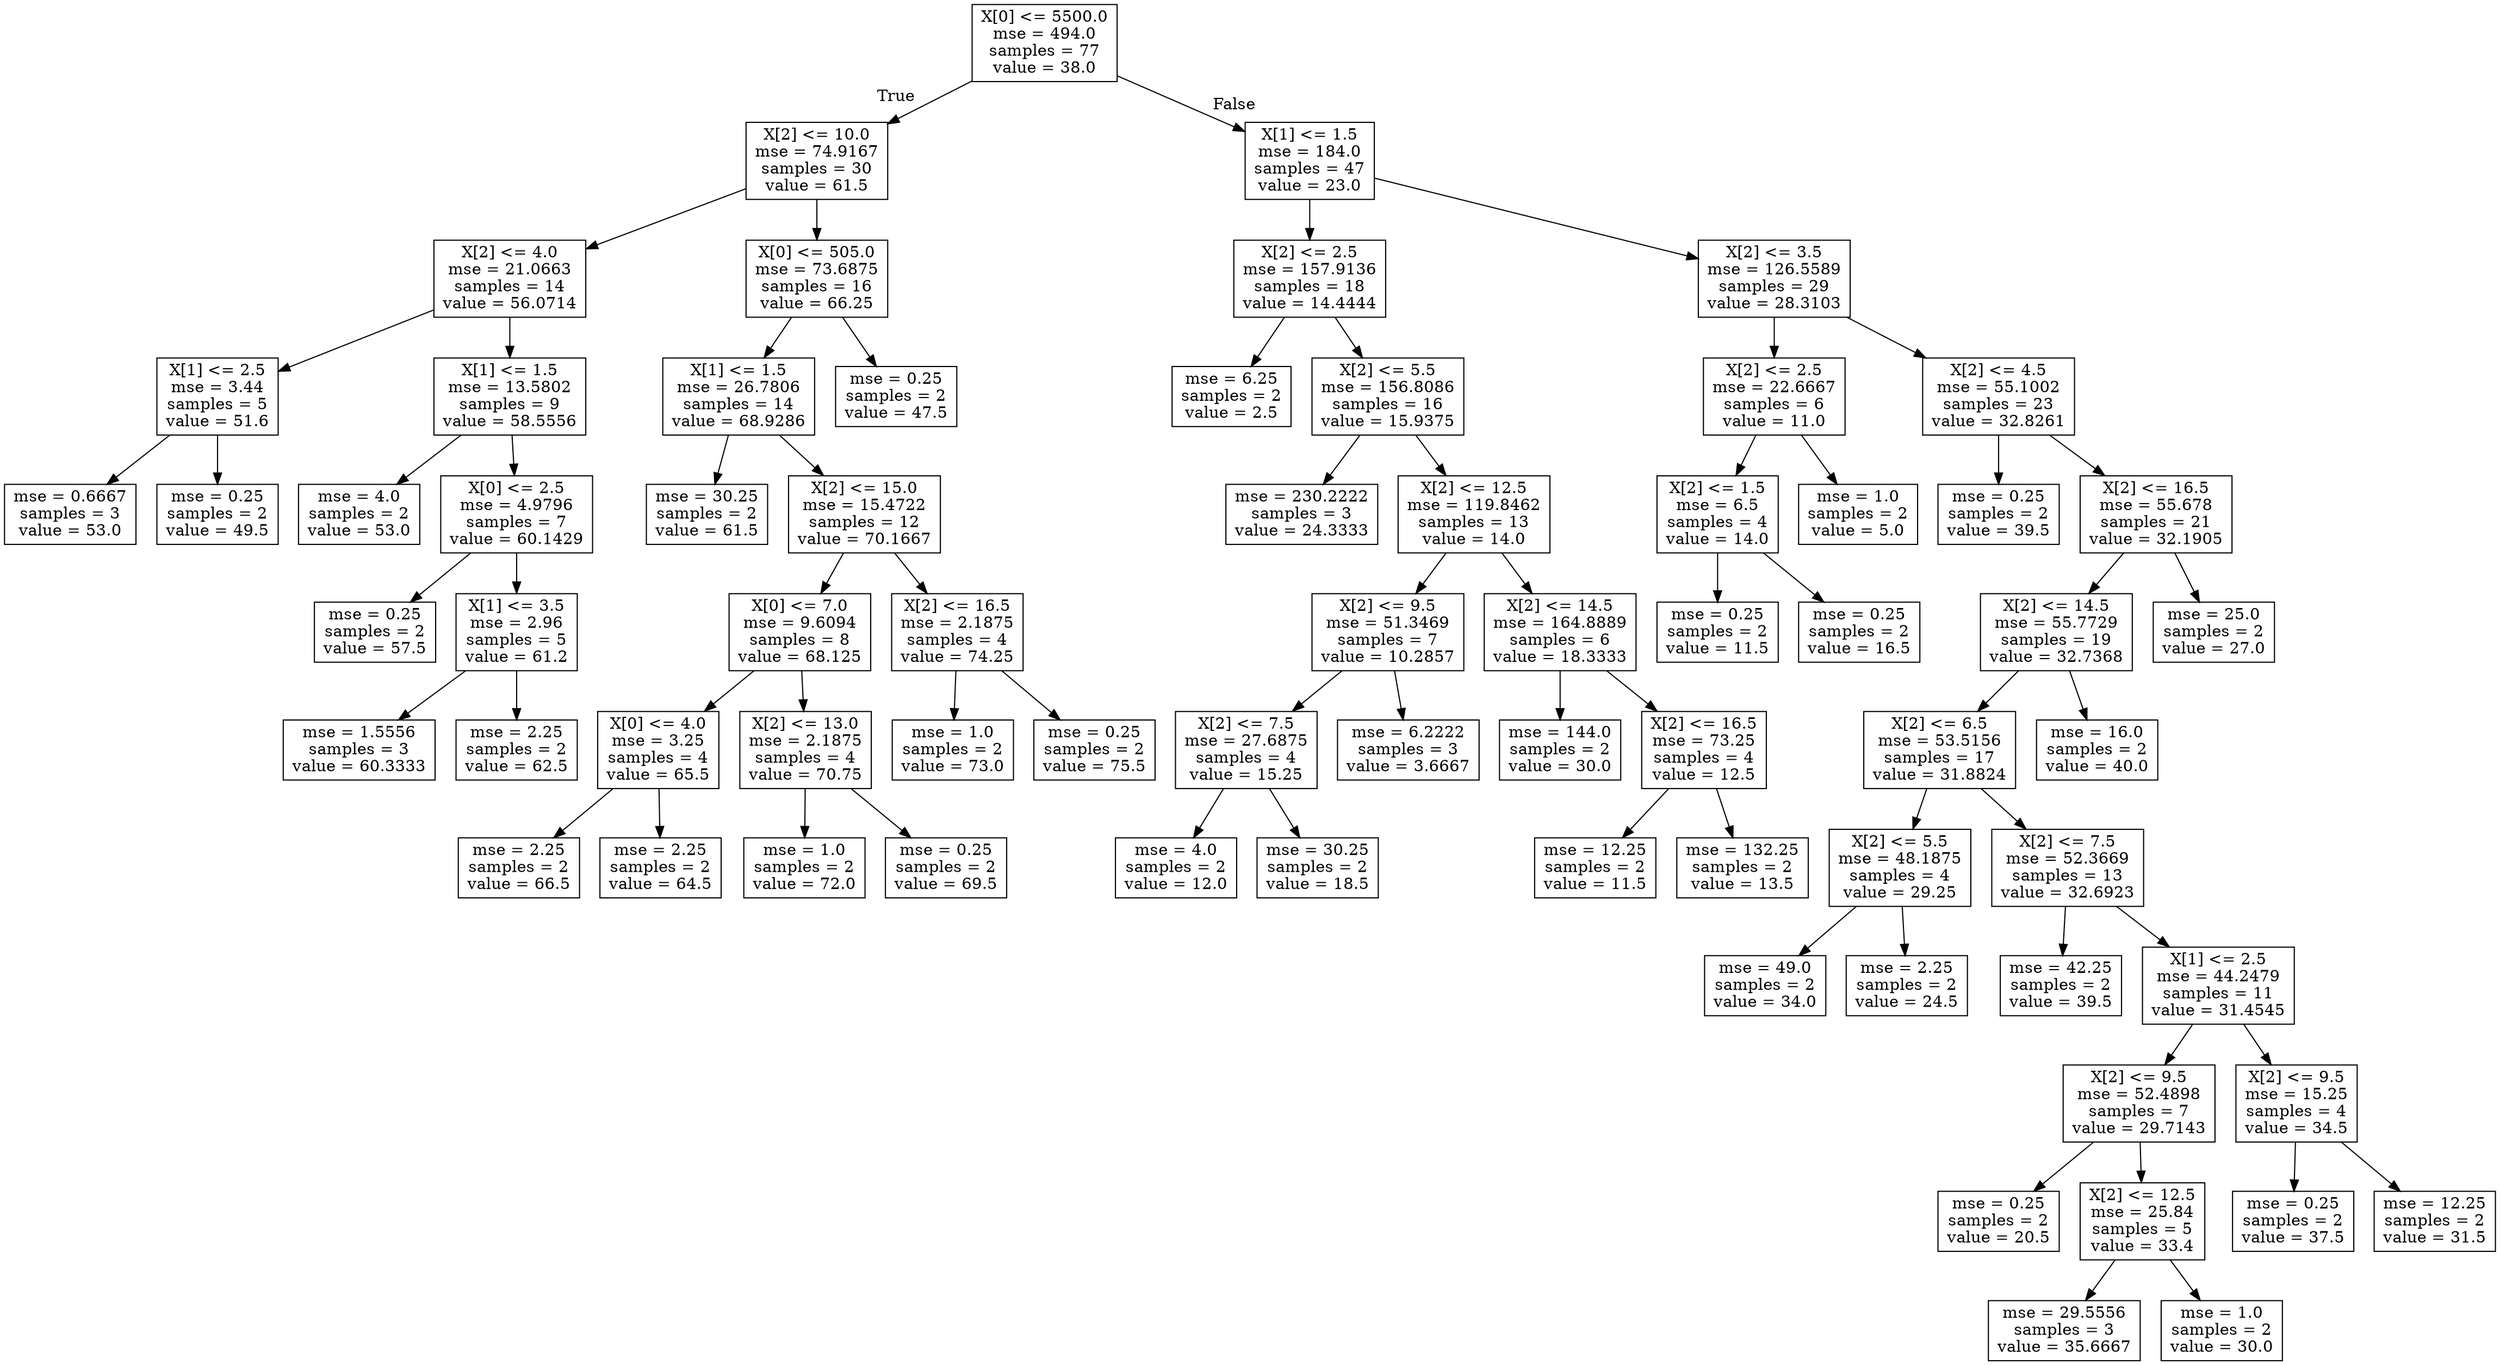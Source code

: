 digraph Tree {
node [shape=box] ;
0 [label="X[0] <= 5500.0\nmse = 494.0\nsamples = 77\nvalue = 38.0"] ;
1 [label="X[2] <= 10.0\nmse = 74.9167\nsamples = 30\nvalue = 61.5"] ;
0 -> 1 [labeldistance=2.5, labelangle=45, headlabel="True"] ;
2 [label="X[2] <= 4.0\nmse = 21.0663\nsamples = 14\nvalue = 56.0714"] ;
1 -> 2 ;
3 [label="X[1] <= 2.5\nmse = 3.44\nsamples = 5\nvalue = 51.6"] ;
2 -> 3 ;
4 [label="mse = 0.6667\nsamples = 3\nvalue = 53.0"] ;
3 -> 4 ;
5 [label="mse = 0.25\nsamples = 2\nvalue = 49.5"] ;
3 -> 5 ;
6 [label="X[1] <= 1.5\nmse = 13.5802\nsamples = 9\nvalue = 58.5556"] ;
2 -> 6 ;
7 [label="mse = 4.0\nsamples = 2\nvalue = 53.0"] ;
6 -> 7 ;
8 [label="X[0] <= 2.5\nmse = 4.9796\nsamples = 7\nvalue = 60.1429"] ;
6 -> 8 ;
9 [label="mse = 0.25\nsamples = 2\nvalue = 57.5"] ;
8 -> 9 ;
10 [label="X[1] <= 3.5\nmse = 2.96\nsamples = 5\nvalue = 61.2"] ;
8 -> 10 ;
11 [label="mse = 1.5556\nsamples = 3\nvalue = 60.3333"] ;
10 -> 11 ;
12 [label="mse = 2.25\nsamples = 2\nvalue = 62.5"] ;
10 -> 12 ;
13 [label="X[0] <= 505.0\nmse = 73.6875\nsamples = 16\nvalue = 66.25"] ;
1 -> 13 ;
14 [label="X[1] <= 1.5\nmse = 26.7806\nsamples = 14\nvalue = 68.9286"] ;
13 -> 14 ;
15 [label="mse = 30.25\nsamples = 2\nvalue = 61.5"] ;
14 -> 15 ;
16 [label="X[2] <= 15.0\nmse = 15.4722\nsamples = 12\nvalue = 70.1667"] ;
14 -> 16 ;
17 [label="X[0] <= 7.0\nmse = 9.6094\nsamples = 8\nvalue = 68.125"] ;
16 -> 17 ;
18 [label="X[0] <= 4.0\nmse = 3.25\nsamples = 4\nvalue = 65.5"] ;
17 -> 18 ;
19 [label="mse = 2.25\nsamples = 2\nvalue = 66.5"] ;
18 -> 19 ;
20 [label="mse = 2.25\nsamples = 2\nvalue = 64.5"] ;
18 -> 20 ;
21 [label="X[2] <= 13.0\nmse = 2.1875\nsamples = 4\nvalue = 70.75"] ;
17 -> 21 ;
22 [label="mse = 1.0\nsamples = 2\nvalue = 72.0"] ;
21 -> 22 ;
23 [label="mse = 0.25\nsamples = 2\nvalue = 69.5"] ;
21 -> 23 ;
24 [label="X[2] <= 16.5\nmse = 2.1875\nsamples = 4\nvalue = 74.25"] ;
16 -> 24 ;
25 [label="mse = 1.0\nsamples = 2\nvalue = 73.0"] ;
24 -> 25 ;
26 [label="mse = 0.25\nsamples = 2\nvalue = 75.5"] ;
24 -> 26 ;
27 [label="mse = 0.25\nsamples = 2\nvalue = 47.5"] ;
13 -> 27 ;
28 [label="X[1] <= 1.5\nmse = 184.0\nsamples = 47\nvalue = 23.0"] ;
0 -> 28 [labeldistance=2.5, labelangle=-45, headlabel="False"] ;
29 [label="X[2] <= 2.5\nmse = 157.9136\nsamples = 18\nvalue = 14.4444"] ;
28 -> 29 ;
30 [label="mse = 6.25\nsamples = 2\nvalue = 2.5"] ;
29 -> 30 ;
31 [label="X[2] <= 5.5\nmse = 156.8086\nsamples = 16\nvalue = 15.9375"] ;
29 -> 31 ;
32 [label="mse = 230.2222\nsamples = 3\nvalue = 24.3333"] ;
31 -> 32 ;
33 [label="X[2] <= 12.5\nmse = 119.8462\nsamples = 13\nvalue = 14.0"] ;
31 -> 33 ;
34 [label="X[2] <= 9.5\nmse = 51.3469\nsamples = 7\nvalue = 10.2857"] ;
33 -> 34 ;
35 [label="X[2] <= 7.5\nmse = 27.6875\nsamples = 4\nvalue = 15.25"] ;
34 -> 35 ;
36 [label="mse = 4.0\nsamples = 2\nvalue = 12.0"] ;
35 -> 36 ;
37 [label="mse = 30.25\nsamples = 2\nvalue = 18.5"] ;
35 -> 37 ;
38 [label="mse = 6.2222\nsamples = 3\nvalue = 3.6667"] ;
34 -> 38 ;
39 [label="X[2] <= 14.5\nmse = 164.8889\nsamples = 6\nvalue = 18.3333"] ;
33 -> 39 ;
40 [label="mse = 144.0\nsamples = 2\nvalue = 30.0"] ;
39 -> 40 ;
41 [label="X[2] <= 16.5\nmse = 73.25\nsamples = 4\nvalue = 12.5"] ;
39 -> 41 ;
42 [label="mse = 12.25\nsamples = 2\nvalue = 11.5"] ;
41 -> 42 ;
43 [label="mse = 132.25\nsamples = 2\nvalue = 13.5"] ;
41 -> 43 ;
44 [label="X[2] <= 3.5\nmse = 126.5589\nsamples = 29\nvalue = 28.3103"] ;
28 -> 44 ;
45 [label="X[2] <= 2.5\nmse = 22.6667\nsamples = 6\nvalue = 11.0"] ;
44 -> 45 ;
46 [label="X[2] <= 1.5\nmse = 6.5\nsamples = 4\nvalue = 14.0"] ;
45 -> 46 ;
47 [label="mse = 0.25\nsamples = 2\nvalue = 11.5"] ;
46 -> 47 ;
48 [label="mse = 0.25\nsamples = 2\nvalue = 16.5"] ;
46 -> 48 ;
49 [label="mse = 1.0\nsamples = 2\nvalue = 5.0"] ;
45 -> 49 ;
50 [label="X[2] <= 4.5\nmse = 55.1002\nsamples = 23\nvalue = 32.8261"] ;
44 -> 50 ;
51 [label="mse = 0.25\nsamples = 2\nvalue = 39.5"] ;
50 -> 51 ;
52 [label="X[2] <= 16.5\nmse = 55.678\nsamples = 21\nvalue = 32.1905"] ;
50 -> 52 ;
53 [label="X[2] <= 14.5\nmse = 55.7729\nsamples = 19\nvalue = 32.7368"] ;
52 -> 53 ;
54 [label="X[2] <= 6.5\nmse = 53.5156\nsamples = 17\nvalue = 31.8824"] ;
53 -> 54 ;
55 [label="X[2] <= 5.5\nmse = 48.1875\nsamples = 4\nvalue = 29.25"] ;
54 -> 55 ;
56 [label="mse = 49.0\nsamples = 2\nvalue = 34.0"] ;
55 -> 56 ;
57 [label="mse = 2.25\nsamples = 2\nvalue = 24.5"] ;
55 -> 57 ;
58 [label="X[2] <= 7.5\nmse = 52.3669\nsamples = 13\nvalue = 32.6923"] ;
54 -> 58 ;
59 [label="mse = 42.25\nsamples = 2\nvalue = 39.5"] ;
58 -> 59 ;
60 [label="X[1] <= 2.5\nmse = 44.2479\nsamples = 11\nvalue = 31.4545"] ;
58 -> 60 ;
61 [label="X[2] <= 9.5\nmse = 52.4898\nsamples = 7\nvalue = 29.7143"] ;
60 -> 61 ;
62 [label="mse = 0.25\nsamples = 2\nvalue = 20.5"] ;
61 -> 62 ;
63 [label="X[2] <= 12.5\nmse = 25.84\nsamples = 5\nvalue = 33.4"] ;
61 -> 63 ;
64 [label="mse = 29.5556\nsamples = 3\nvalue = 35.6667"] ;
63 -> 64 ;
65 [label="mse = 1.0\nsamples = 2\nvalue = 30.0"] ;
63 -> 65 ;
66 [label="X[2] <= 9.5\nmse = 15.25\nsamples = 4\nvalue = 34.5"] ;
60 -> 66 ;
67 [label="mse = 0.25\nsamples = 2\nvalue = 37.5"] ;
66 -> 67 ;
68 [label="mse = 12.25\nsamples = 2\nvalue = 31.5"] ;
66 -> 68 ;
69 [label="mse = 16.0\nsamples = 2\nvalue = 40.0"] ;
53 -> 69 ;
70 [label="mse = 25.0\nsamples = 2\nvalue = 27.0"] ;
52 -> 70 ;
}